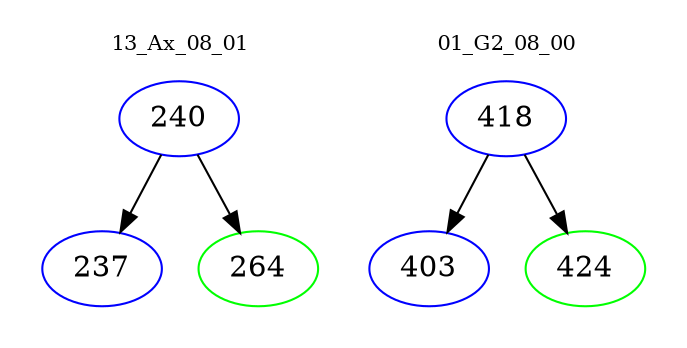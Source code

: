 digraph{
subgraph cluster_0 {
color = white
label = "13_Ax_08_01";
fontsize=10;
T0_240 [label="240", color="blue"]
T0_240 -> T0_237 [color="black"]
T0_237 [label="237", color="blue"]
T0_240 -> T0_264 [color="black"]
T0_264 [label="264", color="green"]
}
subgraph cluster_1 {
color = white
label = "01_G2_08_00";
fontsize=10;
T1_418 [label="418", color="blue"]
T1_418 -> T1_403 [color="black"]
T1_403 [label="403", color="blue"]
T1_418 -> T1_424 [color="black"]
T1_424 [label="424", color="green"]
}
}
